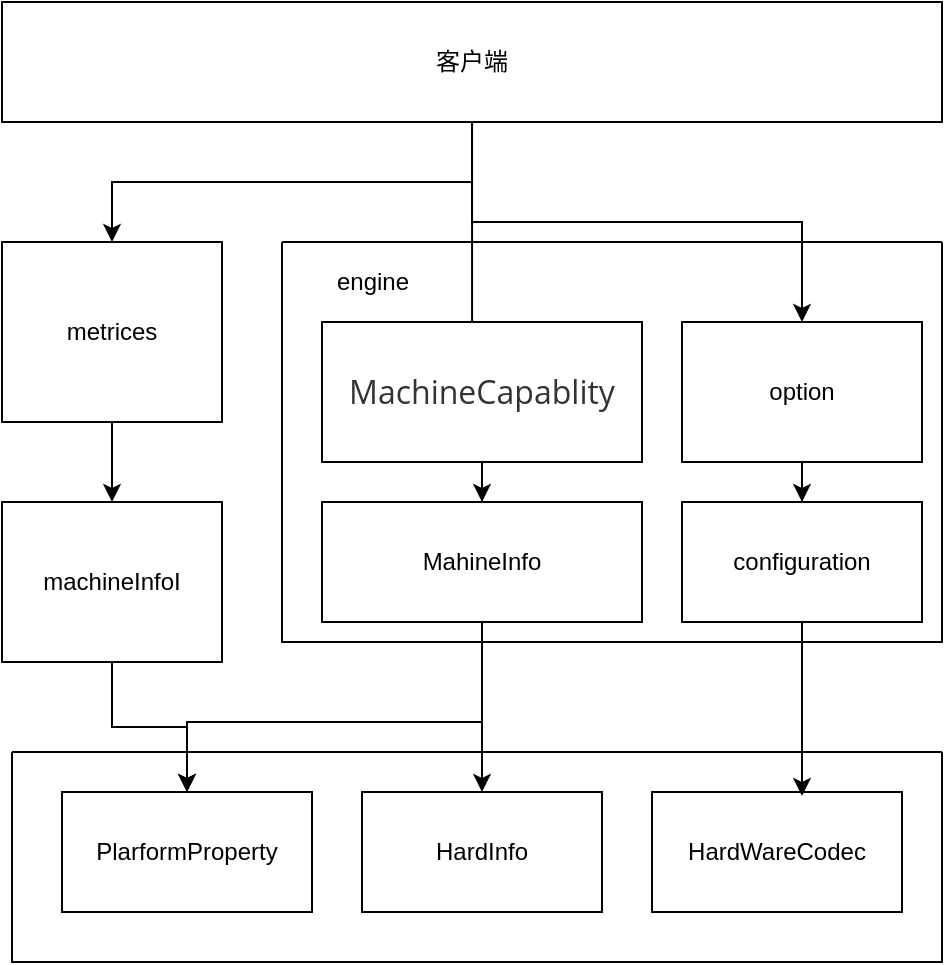 <mxfile version="14.6.11" type="github">
  <diagram id="C5RBs43oDa-KdzZeNtuy" name="Page-1">
    <mxGraphModel dx="1422" dy="706" grid="1" gridSize="10" guides="1" tooltips="1" connect="1" arrows="1" fold="1" page="1" pageScale="1" pageWidth="827" pageHeight="1169" math="0" shadow="0">
      <root>
        <mxCell id="WIyWlLk6GJQsqaUBKTNV-0" />
        <mxCell id="WIyWlLk6GJQsqaUBKTNV-1" parent="WIyWlLk6GJQsqaUBKTNV-0" />
        <mxCell id="WtwW4LXko44g83o5SJI--17" style="edgeStyle=orthogonalEdgeStyle;rounded=0;orthogonalLoop=1;jettySize=auto;html=1;entryX=0.5;entryY=0;entryDx=0;entryDy=0;" edge="1" parent="WIyWlLk6GJQsqaUBKTNV-1" source="WtwW4LXko44g83o5SJI--1" target="WtwW4LXko44g83o5SJI--3">
          <mxGeometry relative="1" as="geometry" />
        </mxCell>
        <mxCell id="WtwW4LXko44g83o5SJI--18" style="edgeStyle=orthogonalEdgeStyle;rounded=0;orthogonalLoop=1;jettySize=auto;html=1;entryX=0.469;entryY=0.143;entryDx=0;entryDy=0;entryPerimeter=0;" edge="1" parent="WIyWlLk6GJQsqaUBKTNV-1" source="WtwW4LXko44g83o5SJI--1" target="WtwW4LXko44g83o5SJI--10">
          <mxGeometry relative="1" as="geometry" />
        </mxCell>
        <mxCell id="WtwW4LXko44g83o5SJI--19" style="edgeStyle=orthogonalEdgeStyle;rounded=0;orthogonalLoop=1;jettySize=auto;html=1;entryX=0.5;entryY=0;entryDx=0;entryDy=0;" edge="1" parent="WIyWlLk6GJQsqaUBKTNV-1" source="WtwW4LXko44g83o5SJI--1" target="WtwW4LXko44g83o5SJI--8">
          <mxGeometry relative="1" as="geometry" />
        </mxCell>
        <mxCell id="WtwW4LXko44g83o5SJI--1" value="客户端" style="rounded=0;whiteSpace=wrap;html=1;" vertex="1" parent="WIyWlLk6GJQsqaUBKTNV-1">
          <mxGeometry x="200" y="110" width="470" height="60" as="geometry" />
        </mxCell>
        <mxCell id="WtwW4LXko44g83o5SJI--16" value="" style="edgeStyle=orthogonalEdgeStyle;rounded=0;orthogonalLoop=1;jettySize=auto;html=1;" edge="1" parent="WIyWlLk6GJQsqaUBKTNV-1" source="WtwW4LXko44g83o5SJI--3" target="WtwW4LXko44g83o5SJI--6">
          <mxGeometry relative="1" as="geometry" />
        </mxCell>
        <mxCell id="WtwW4LXko44g83o5SJI--3" value="metrices" style="rounded=0;whiteSpace=wrap;html=1;" vertex="1" parent="WIyWlLk6GJQsqaUBKTNV-1">
          <mxGeometry x="200" y="230" width="110" height="90" as="geometry" />
        </mxCell>
        <mxCell id="WtwW4LXko44g83o5SJI--4" value="" style="swimlane;startSize=0;" vertex="1" parent="WIyWlLk6GJQsqaUBKTNV-1">
          <mxGeometry x="340" y="230" width="330" height="200" as="geometry" />
        </mxCell>
        <mxCell id="WtwW4LXko44g83o5SJI--7" value="engine" style="text;html=1;align=center;verticalAlign=middle;resizable=0;points=[];autosize=1;strokeColor=none;" vertex="1" parent="WtwW4LXko44g83o5SJI--4">
          <mxGeometry x="20" y="10" width="50" height="20" as="geometry" />
        </mxCell>
        <mxCell id="WtwW4LXko44g83o5SJI--21" style="edgeStyle=orthogonalEdgeStyle;rounded=0;orthogonalLoop=1;jettySize=auto;html=1;entryX=0.5;entryY=0;entryDx=0;entryDy=0;" edge="1" parent="WtwW4LXko44g83o5SJI--4" source="WtwW4LXko44g83o5SJI--8" target="WtwW4LXko44g83o5SJI--9">
          <mxGeometry relative="1" as="geometry" />
        </mxCell>
        <mxCell id="WtwW4LXko44g83o5SJI--8" value="option" style="rounded=0;whiteSpace=wrap;html=1;" vertex="1" parent="WtwW4LXko44g83o5SJI--4">
          <mxGeometry x="200" y="40" width="120" height="70" as="geometry" />
        </mxCell>
        <mxCell id="WtwW4LXko44g83o5SJI--9" value="configuration" style="rounded=0;whiteSpace=wrap;html=1;" vertex="1" parent="WtwW4LXko44g83o5SJI--4">
          <mxGeometry x="200" y="130" width="120" height="60" as="geometry" />
        </mxCell>
        <mxCell id="WtwW4LXko44g83o5SJI--20" style="edgeStyle=orthogonalEdgeStyle;rounded=0;orthogonalLoop=1;jettySize=auto;html=1;entryX=0.5;entryY=0;entryDx=0;entryDy=0;" edge="1" parent="WtwW4LXko44g83o5SJI--4" source="WtwW4LXko44g83o5SJI--10" target="WtwW4LXko44g83o5SJI--11">
          <mxGeometry relative="1" as="geometry" />
        </mxCell>
        <mxCell id="WtwW4LXko44g83o5SJI--10" value="&lt;span style=&quot;color: rgb(51 , 51 , 51) ; font-family: &amp;#34;open sans&amp;#34; , &amp;#34;clear sans&amp;#34; , &amp;#34;helvetica neue&amp;#34; , &amp;#34;helvetica&amp;#34; , &amp;#34;arial&amp;#34; , sans-serif ; font-size: 16px ; text-align: left ; background-color: rgb(255 , 255 , 255)&quot;&gt;MachineCapablity&lt;/span&gt;" style="rounded=0;whiteSpace=wrap;html=1;" vertex="1" parent="WtwW4LXko44g83o5SJI--4">
          <mxGeometry x="20" y="40" width="160" height="70" as="geometry" />
        </mxCell>
        <mxCell id="WtwW4LXko44g83o5SJI--11" value="MahineInfo" style="rounded=0;whiteSpace=wrap;html=1;" vertex="1" parent="WtwW4LXko44g83o5SJI--4">
          <mxGeometry x="20" y="130" width="160" height="60" as="geometry" />
        </mxCell>
        <mxCell id="WtwW4LXko44g83o5SJI--24" style="edgeStyle=orthogonalEdgeStyle;rounded=0;orthogonalLoop=1;jettySize=auto;html=1;entryX=0.5;entryY=0;entryDx=0;entryDy=0;" edge="1" parent="WIyWlLk6GJQsqaUBKTNV-1" source="WtwW4LXko44g83o5SJI--6" target="WtwW4LXko44g83o5SJI--14">
          <mxGeometry relative="1" as="geometry" />
        </mxCell>
        <mxCell id="WtwW4LXko44g83o5SJI--6" value="machineInfoI" style="rounded=0;whiteSpace=wrap;html=1;" vertex="1" parent="WIyWlLk6GJQsqaUBKTNV-1">
          <mxGeometry x="200" y="360" width="110" height="80" as="geometry" />
        </mxCell>
        <mxCell id="WtwW4LXko44g83o5SJI--12" value="" style="swimlane;startSize=0;" vertex="1" parent="WIyWlLk6GJQsqaUBKTNV-1">
          <mxGeometry x="205" y="485" width="465" height="105" as="geometry" />
        </mxCell>
        <mxCell id="WtwW4LXko44g83o5SJI--13" value="HardWareCodec" style="rounded=0;whiteSpace=wrap;html=1;" vertex="1" parent="WtwW4LXko44g83o5SJI--12">
          <mxGeometry x="320" y="20" width="125" height="60" as="geometry" />
        </mxCell>
        <mxCell id="WtwW4LXko44g83o5SJI--14" value="PlarformProperty" style="rounded=0;whiteSpace=wrap;html=1;" vertex="1" parent="WtwW4LXko44g83o5SJI--12">
          <mxGeometry x="25" y="20" width="125" height="60" as="geometry" />
        </mxCell>
        <mxCell id="WtwW4LXko44g83o5SJI--15" value="HardInfo" style="rounded=0;whiteSpace=wrap;html=1;" vertex="1" parent="WtwW4LXko44g83o5SJI--12">
          <mxGeometry x="175" y="20" width="120" height="60" as="geometry" />
        </mxCell>
        <mxCell id="WtwW4LXko44g83o5SJI--22" style="edgeStyle=orthogonalEdgeStyle;rounded=0;orthogonalLoop=1;jettySize=auto;html=1;" edge="1" parent="WIyWlLk6GJQsqaUBKTNV-1" source="WtwW4LXko44g83o5SJI--11" target="WtwW4LXko44g83o5SJI--15">
          <mxGeometry relative="1" as="geometry" />
        </mxCell>
        <mxCell id="WtwW4LXko44g83o5SJI--23" style="edgeStyle=orthogonalEdgeStyle;rounded=0;orthogonalLoop=1;jettySize=auto;html=1;entryX=0.6;entryY=0.033;entryDx=0;entryDy=0;entryPerimeter=0;" edge="1" parent="WIyWlLk6GJQsqaUBKTNV-1" source="WtwW4LXko44g83o5SJI--9" target="WtwW4LXko44g83o5SJI--13">
          <mxGeometry relative="1" as="geometry" />
        </mxCell>
        <mxCell id="WtwW4LXko44g83o5SJI--25" style="edgeStyle=orthogonalEdgeStyle;rounded=0;orthogonalLoop=1;jettySize=auto;html=1;entryX=0.5;entryY=0;entryDx=0;entryDy=0;" edge="1" parent="WIyWlLk6GJQsqaUBKTNV-1" source="WtwW4LXko44g83o5SJI--11" target="WtwW4LXko44g83o5SJI--14">
          <mxGeometry relative="1" as="geometry">
            <Array as="points">
              <mxPoint x="440" y="470" />
              <mxPoint x="293" y="470" />
            </Array>
          </mxGeometry>
        </mxCell>
      </root>
    </mxGraphModel>
  </diagram>
</mxfile>
